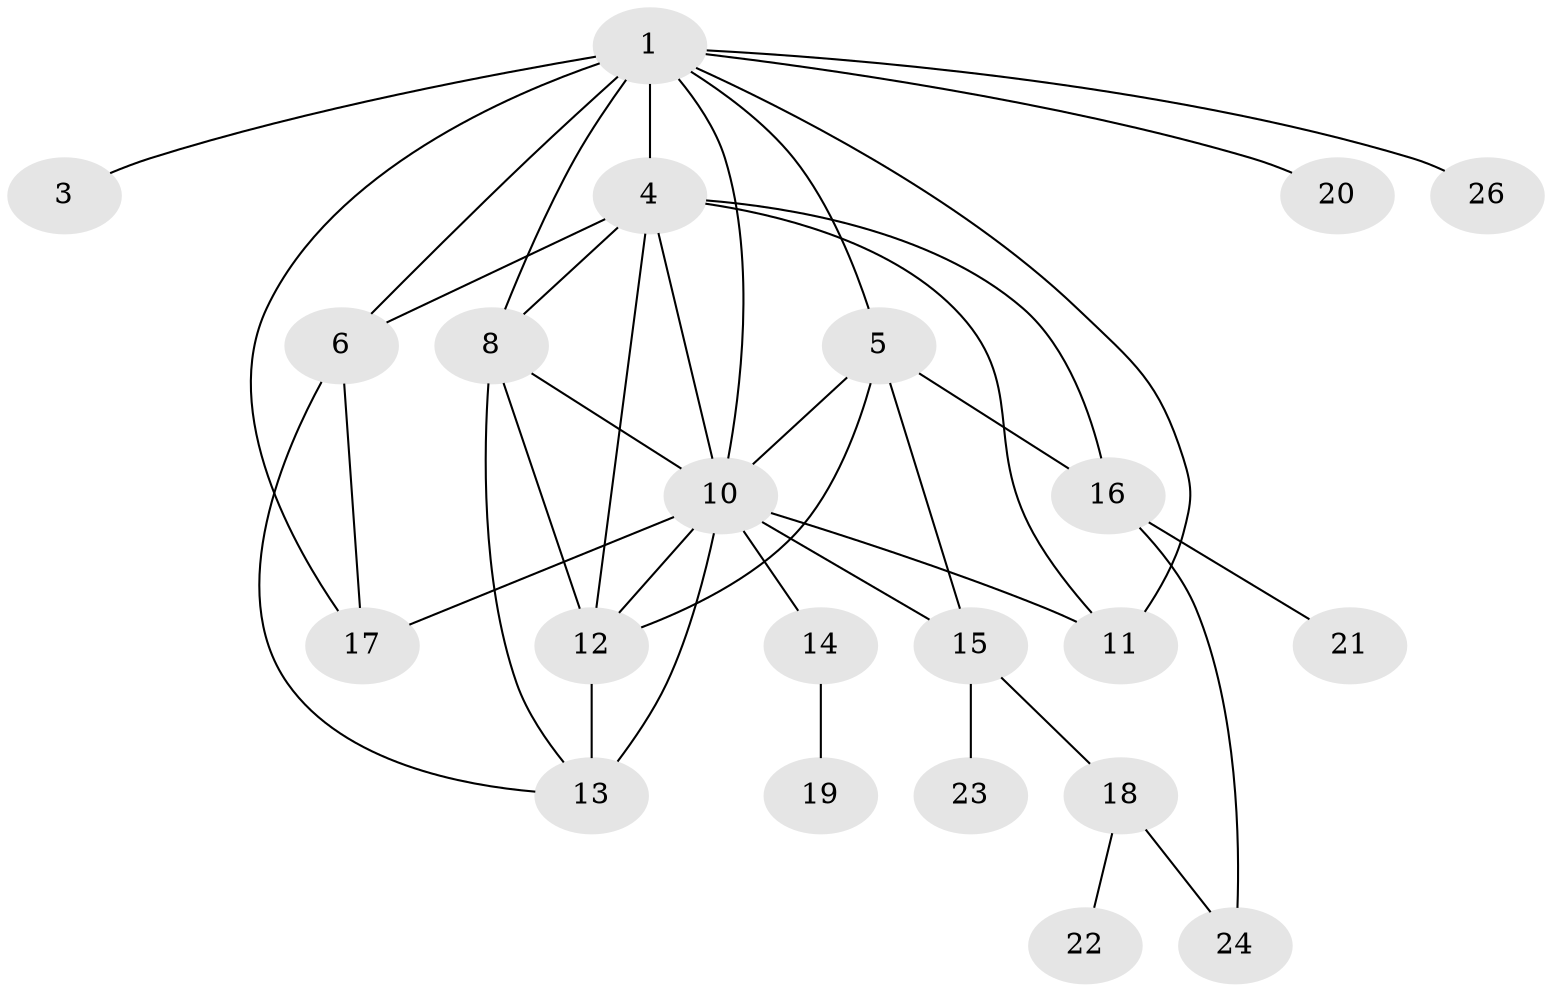 // original degree distribution, {4: 0.17647058823529413, 0: 0.0784313725490196, 1: 0.13725490196078433, 5: 0.058823529411764705, 6: 0.058823529411764705, 3: 0.21568627450980393, 2: 0.19607843137254902, 7: 0.058823529411764705, 10: 0.0196078431372549}
// Generated by graph-tools (version 1.1) at 2025/33/03/09/25 02:33:42]
// undirected, 22 vertices, 39 edges
graph export_dot {
graph [start="1"]
  node [color=gray90,style=filled];
  1;
  3;
  4;
  5;
  6;
  8;
  10;
  11;
  12;
  13;
  14;
  15;
  16;
  17;
  18;
  19;
  20;
  21;
  22;
  23;
  24;
  26;
  1 -- 3 [weight=1.0];
  1 -- 4 [weight=7.0];
  1 -- 5 [weight=1.0];
  1 -- 6 [weight=1.0];
  1 -- 8 [weight=1.0];
  1 -- 10 [weight=1.0];
  1 -- 11 [weight=1.0];
  1 -- 17 [weight=1.0];
  1 -- 20 [weight=1.0];
  1 -- 26 [weight=1.0];
  4 -- 6 [weight=2.0];
  4 -- 8 [weight=1.0];
  4 -- 10 [weight=4.0];
  4 -- 11 [weight=2.0];
  4 -- 12 [weight=3.0];
  4 -- 16 [weight=1.0];
  5 -- 10 [weight=2.0];
  5 -- 12 [weight=1.0];
  5 -- 15 [weight=1.0];
  5 -- 16 [weight=1.0];
  6 -- 13 [weight=1.0];
  6 -- 17 [weight=1.0];
  8 -- 10 [weight=1.0];
  8 -- 12 [weight=1.0];
  8 -- 13 [weight=1.0];
  10 -- 11 [weight=1.0];
  10 -- 12 [weight=1.0];
  10 -- 13 [weight=1.0];
  10 -- 14 [weight=1.0];
  10 -- 15 [weight=1.0];
  10 -- 17 [weight=4.0];
  12 -- 13 [weight=2.0];
  14 -- 19 [weight=1.0];
  15 -- 18 [weight=1.0];
  15 -- 23 [weight=1.0];
  16 -- 21 [weight=1.0];
  16 -- 24 [weight=1.0];
  18 -- 22 [weight=1.0];
  18 -- 24 [weight=1.0];
}

